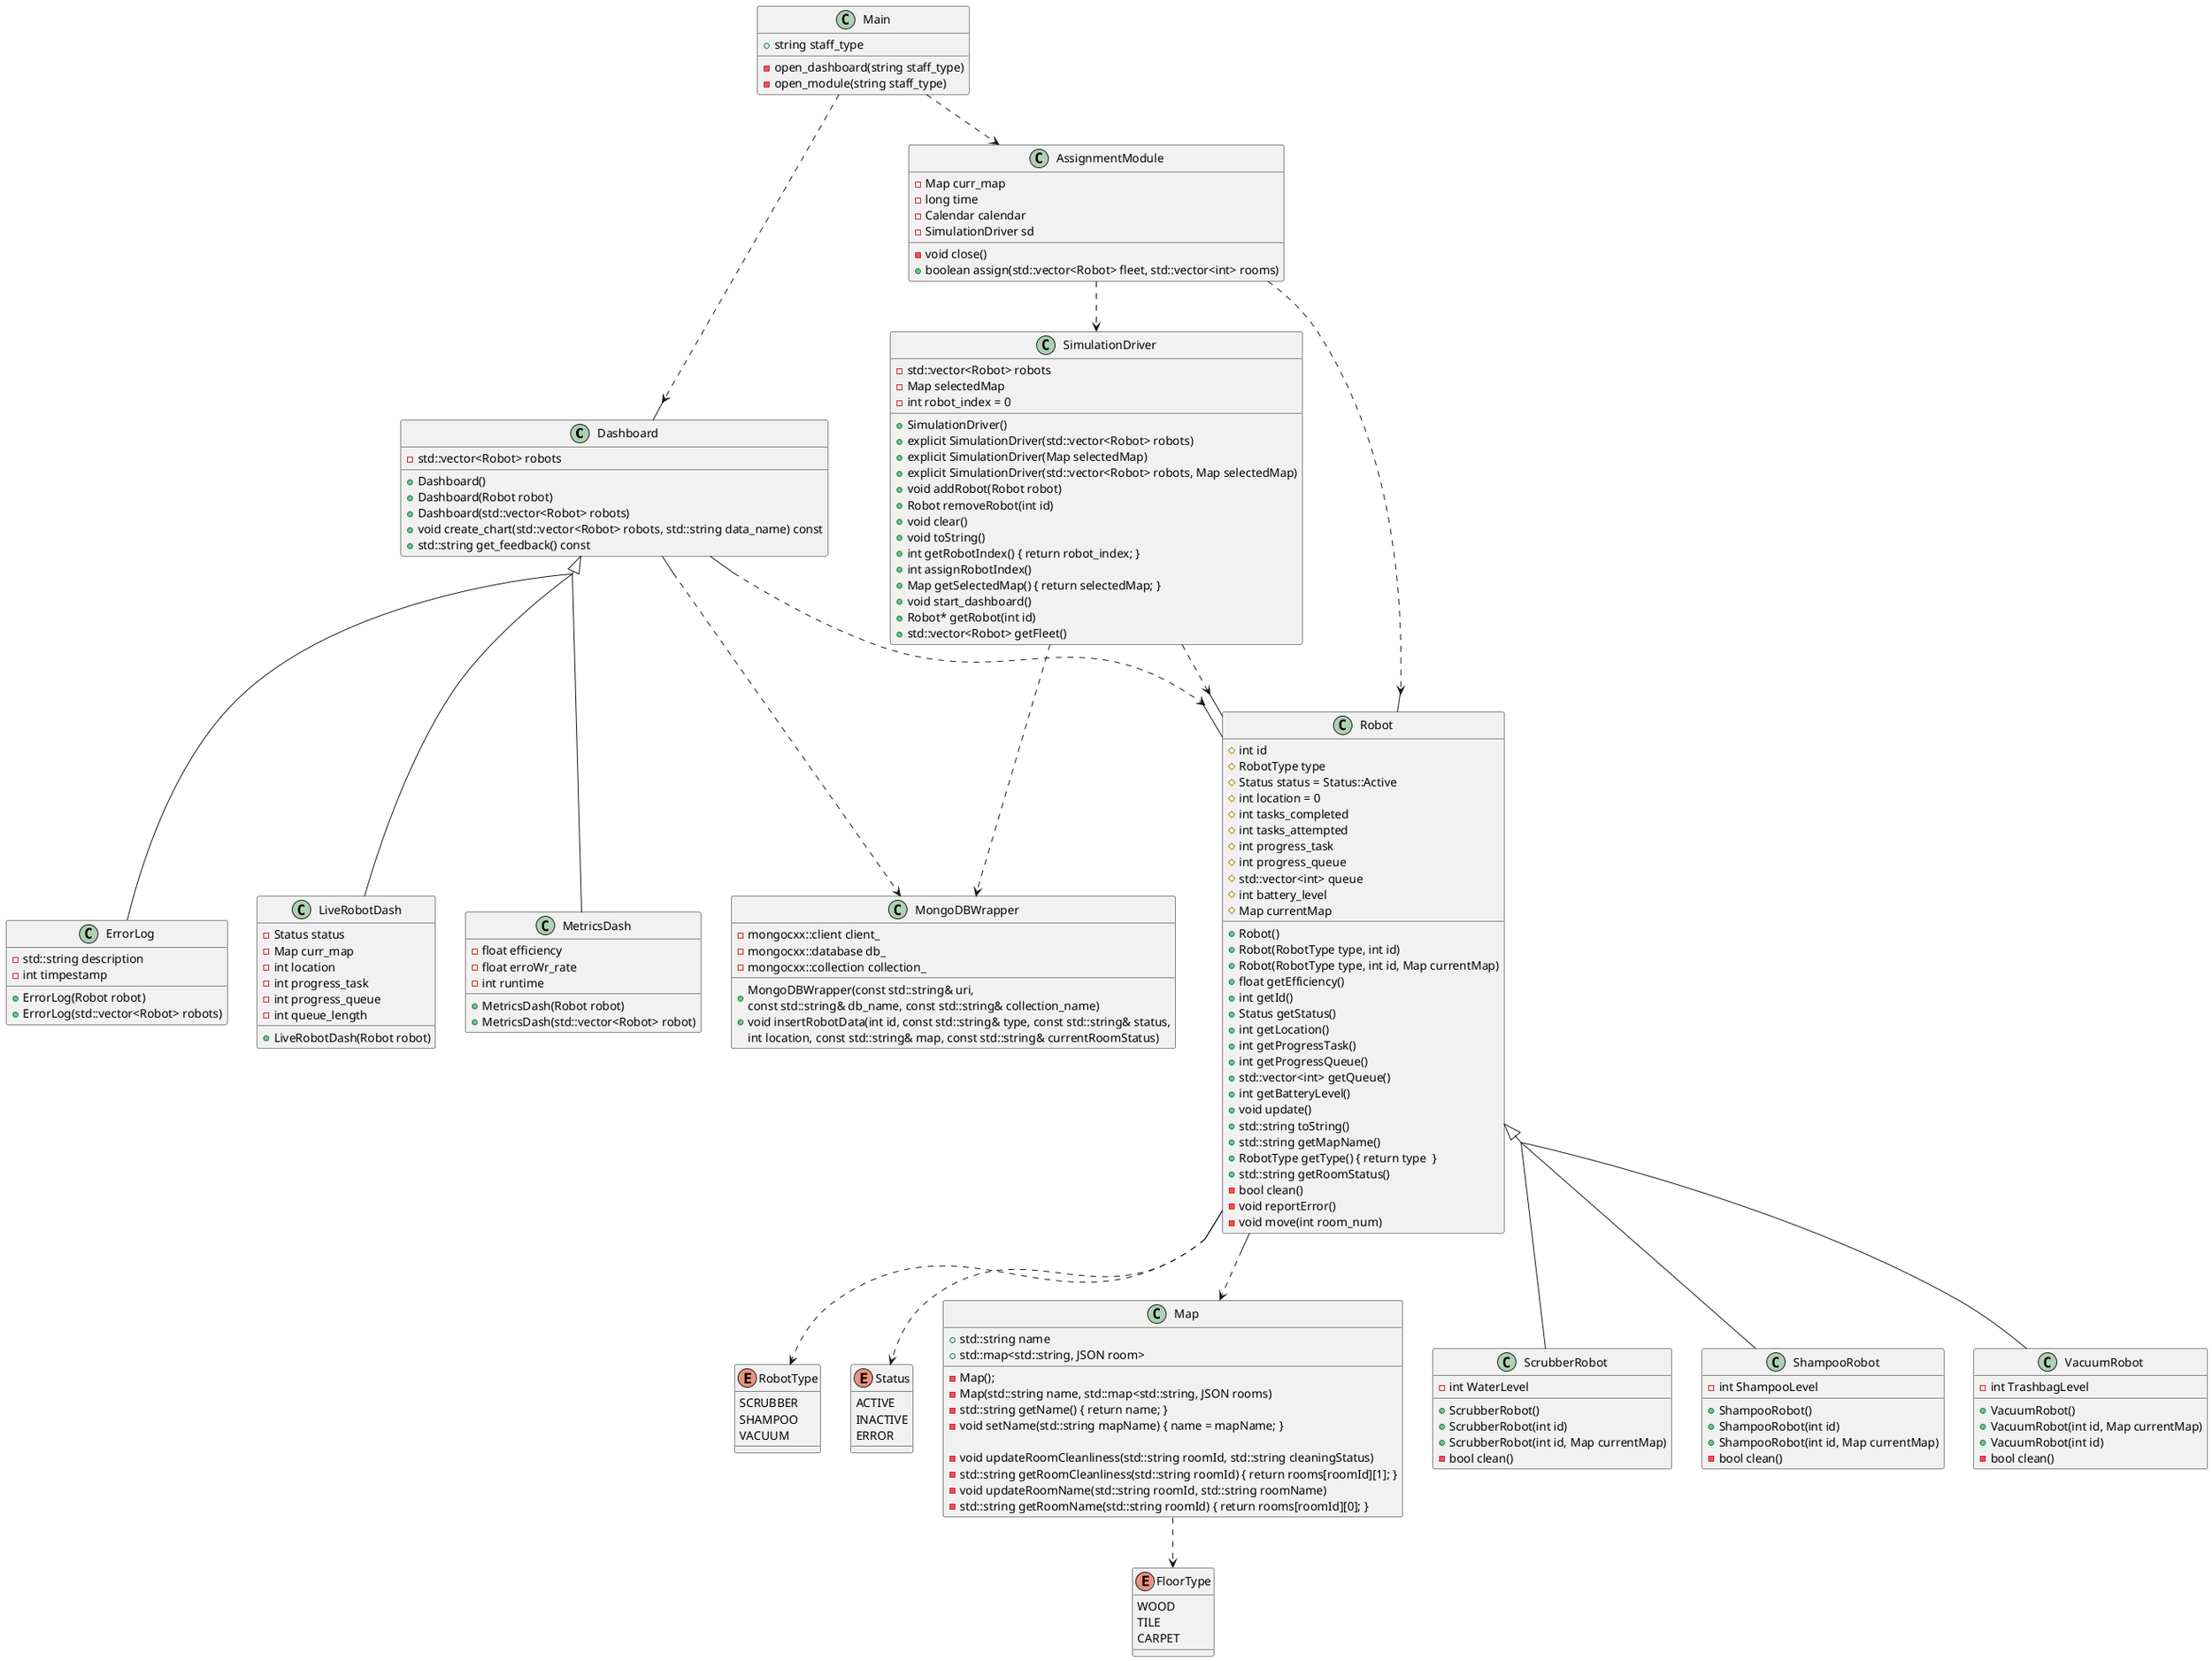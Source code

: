 @startuml class_diagram
skinparam groupInheritance 3



class Dashboard{
    +Dashboard()                  
    +Dashboard(Robot robot)
    +Dashboard(std::vector<Robot> robots) 
    +void create_chart(std::vector<Robot> robots, std::string data_name) const
    +std::string get_feedback() const
    -std::vector<Robot> robots
}

class ErrorLog {
    +ErrorLog(Robot robot) 
    +ErrorLog(std::vector<Robot> robots) 
    -std::string description 
    -int timpestamp 
}

class LiveRobotDash{
    +LiveRobotDash(Robot robot)
    -Status status 
    -Map curr_map 
    -int location 
    -int progress_task 
    -int progress_queue 
    -int queue_length 
}

class MetricsDash{
    +MetricsDash(Robot robot) 
    +MetricsDash(std::vector<Robot> robot) 
    -float efficiency 
    -float erroWr_rate 
    -int runtime 
}

enum FloorType{
    WOOD
    TILE
    CARPET
}

enum RobotType{
    SCRUBBER
    SHAMPOO
    VACUUM
}

enum Status{
    ACTIVE
    INACTIVE
    ERROR
}

class Map{
    +std::string name   
    +std::map<std::string, JSON room>

    - Map();
    -Map(std::string name, std::map<std::string, JSON rooms)
    -std::string getName() { return name; }
    -void setName(std::string mapName) { name = mapName; }

    -void updateRoomCleanliness(std::string roomId, std::string cleaningStatus)
    -std::string getRoomCleanliness(std::string roomId) { return rooms[roomId][1]; }
    -void updateRoomName(std::string roomId, std::string roomName)
    -std::string getRoomName(std::string roomId) { return rooms[roomId][0]; }
}

class Robot{
    +Robot() 
        +Robot(RobotType type, int id) 
        +Robot(RobotType type, int id, Map currentMap) 
        +float getEfficiency() 
        +int getId() 
        +Status getStatus() 
        +int getLocation() 
        +int getProgressTask() 
        +int getProgressQueue() 
        +std::vector<int> getQueue() 
        +int getBatteryLevel() 
        +void update()  
        +std::string toString() 
        +std::string getMapName() 
        +RobotType getType() { return type  }
        +std::string getRoomStatus() 
        -bool clean()     
        -void reportError()     
        -void move(int room_num) 

        #int id
        #RobotType type
        #Status status = Status::Active
        #int location = 0
        #int tasks_completed
        #int tasks_attempted
        #int progress_task
        #int progress_queue
        #std::vector<int> queue
        #int battery_level
        #Map currentMap
}

Robot ..> RobotType
Robot ..> Status

class ScrubberRobot{
    +ScrubberRobot() 
    +ScrubberRobot(int id) 
    +ScrubberRobot(int id, Map currentMap) 
    -int WaterLevel 
    -bool clean() 
}


class ShampooRobot{
    +ShampooRobot()  
    +ShampooRobot(int id)  
    +ShampooRobot(int id, Map currentMap)  
    -int ShampooLevel  
    -bool clean()  
}

class VacuumRobot{
    +VacuumRobot()  
    +VacuumRobot(int id, Map currentMap)  
    +VacuumRobot(int id)  
    -int TrashbagLevel  
    -bool clean()   
}

Robot <|-- ScrubberRobot
Robot <|-- ShampooRobot
Robot <|-- VacuumRobot


Dashboard <|-- ErrorLog
Dashboard <|-- LiveRobotDash
Dashboard <|-- MetricsDash

Dashboard ..> MongoDBWrapper
Dashboard ..> Robot
Robot ..> Map
Map ..> FloorType
class MongoDBWrapper{
    +MongoDBWrapper(const std::string& uri, \nconst std::string& db_name, const std::string& collection_name)   
    +void insertRobotData(int id, const std::string& type, const std::string& status, 
                         int location, const std::string& map, const std::string& currentRoomStatus)   

    -mongocxx::client client_   
    -mongocxx::database db_   
    -mongocxx::collection collection_   
}

class AssignmentModule{
    -Map curr_map
    -long time
    -void close()
    +boolean assign(std::vector<Robot> fleet, std::vector<int> rooms)
    - Calendar calendar
    - SimulationDriver sd


}

AssignmentModule ..> Robot
AssignmentModule ..> SimulationDriver
SimulationDriver ..> MongoDBWrapper

class SimulationDriver{
        +SimulationDriver()
        +explicit SimulationDriver(std::vector<Robot> robots)
        +explicit SimulationDriver(Map selectedMap)
        +explicit SimulationDriver(std::vector<Robot> robots, Map selectedMap)
        +void addRobot(Robot robot)
        +Robot removeRobot(int id)
        +void clear()
        +void toString()
        +int getRobotIndex() { return robot_index; }
        +int assignRobotIndex()
        +Map getSelectedMap() { return selectedMap; }
        +void start_dashboard()
        +Robot* getRobot(int id)
        +std::vector<Robot> getFleet()

        -std::vector<Robot> robots
        -Map selectedMap
        -int robot_index = 0
}

class Main{
    + string staff_type
    -open_dashboard(string staff_type)
    -open_module(string staff_type)
}

Main ..> Dashboard
Main ..> AssignmentModule
SimulationDriver ..> Robot